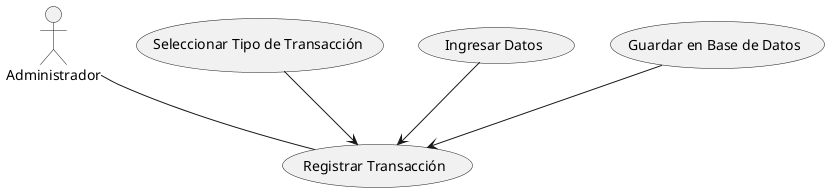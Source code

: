 @startuml
actor Administrador

(Seleccionar Tipo de Transacción) --> (Registrar Transacción)
(Ingresar Datos) --> (Registrar Transacción)
(Guardar en Base de Datos) --> (Registrar Transacción)

Administrador -- (Registrar Transacción)
@enduml
